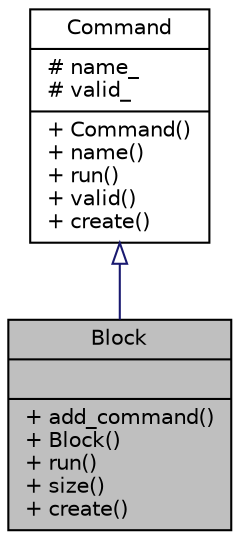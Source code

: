 digraph "Block"
{
 // INTERACTIVE_SVG=YES
  edge [fontname="Helvetica",fontsize="10",labelfontname="Helvetica",labelfontsize="10"];
  node [fontname="Helvetica",fontsize="10",shape=record];
  Node1 [label="{Block\n||+ add_command()\l+ Block()\l+ run()\l+ size()\l+ create()\l}",height=0.2,width=0.4,color="black", fillcolor="grey75", style="filled" fontcolor="black"];
  Node2 -> Node1 [dir="back",color="midnightblue",fontsize="10",style="solid",arrowtail="onormal",fontname="Helvetica"];
  Node2 [label="{Command\n|# name_\l# valid_\l|+ Command()\l+ name()\l+ run()\l+ valid()\l+ create()\l}",height=0.2,width=0.4,color="black", fillcolor="white", style="filled",URL="$class_command.html"];
}
